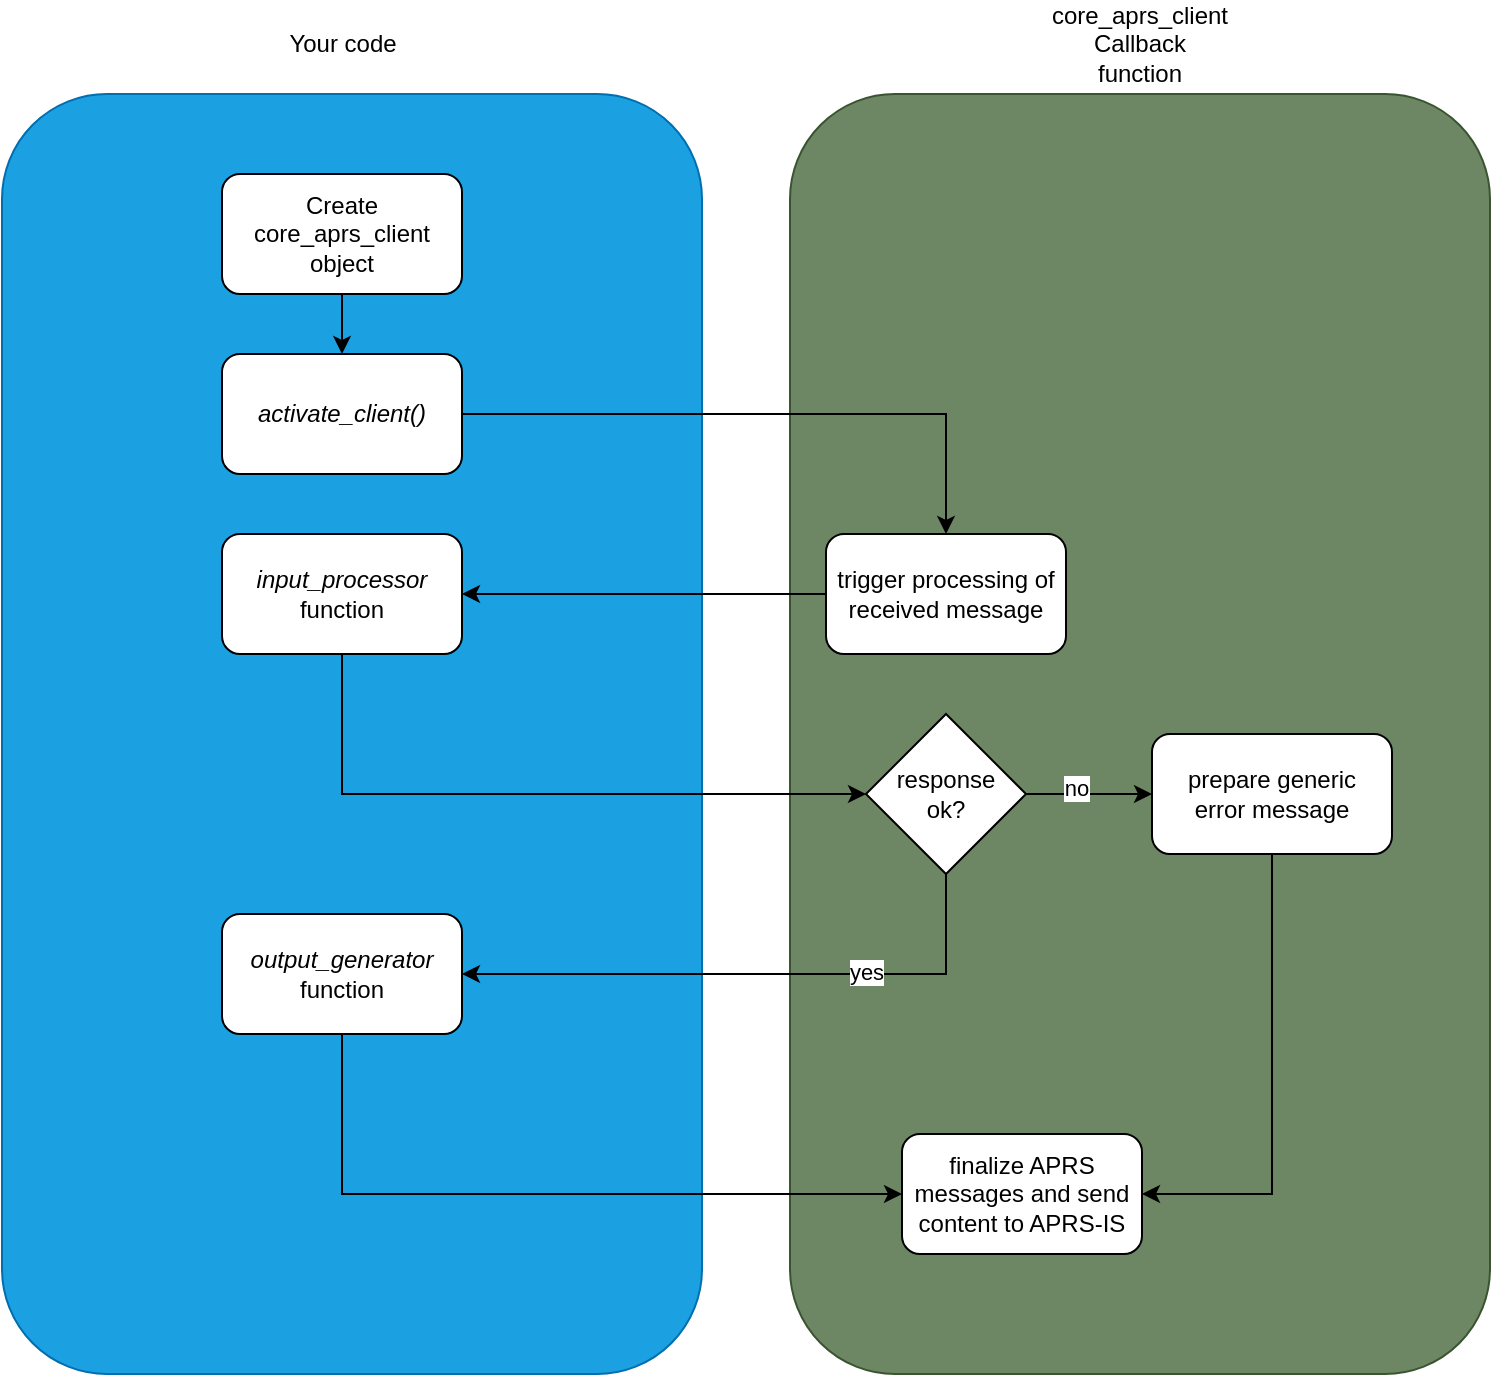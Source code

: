 <mxfile version="25.0.2">
  <diagram id="C5RBs43oDa-KdzZeNtuy" name="Page-1">
    <mxGraphModel dx="1114" dy="784" grid="1" gridSize="10" guides="1" tooltips="1" connect="1" arrows="1" fold="1" page="1" pageScale="1" pageWidth="827" pageHeight="1169" math="0" shadow="0">
      <root>
        <mxCell id="WIyWlLk6GJQsqaUBKTNV-0" />
        <mxCell id="WIyWlLk6GJQsqaUBKTNV-1" parent="WIyWlLk6GJQsqaUBKTNV-0" />
        <mxCell id="qIG0rRCN6dC-y2RODg-9-0" value="" style="rounded=1;whiteSpace=wrap;html=1;fillColor=#1ba1e2;fontColor=#ffffff;strokeColor=#006EAF;" vertex="1" parent="WIyWlLk6GJQsqaUBKTNV-1">
          <mxGeometry x="36" y="80" width="350" height="640" as="geometry" />
        </mxCell>
        <mxCell id="qIG0rRCN6dC-y2RODg-9-1" value="Your code" style="text;html=1;align=center;verticalAlign=middle;resizable=0;points=[];autosize=1;strokeColor=none;fillColor=none;" vertex="1" parent="WIyWlLk6GJQsqaUBKTNV-1">
          <mxGeometry x="166" y="40" width="80" height="30" as="geometry" />
        </mxCell>
        <mxCell id="qIG0rRCN6dC-y2RODg-9-2" value="" style="rounded=1;whiteSpace=wrap;html=1;fillColor=#6d8764;fontColor=#ffffff;strokeColor=#3A5431;" vertex="1" parent="WIyWlLk6GJQsqaUBKTNV-1">
          <mxGeometry x="430" y="80" width="350" height="640" as="geometry" />
        </mxCell>
        <mxCell id="qIG0rRCN6dC-y2RODg-9-3" value="core_aprs_client&lt;div&gt;Callback function&lt;/div&gt;" style="text;html=1;align=center;verticalAlign=middle;whiteSpace=wrap;rounded=0;" vertex="1" parent="WIyWlLk6GJQsqaUBKTNV-1">
          <mxGeometry x="575" y="40" width="60" height="30" as="geometry" />
        </mxCell>
        <mxCell id="qIG0rRCN6dC-y2RODg-9-4" value="Create&lt;div&gt;core_aprs_client&lt;/div&gt;&lt;div&gt;object&lt;/div&gt;" style="rounded=1;whiteSpace=wrap;html=1;" vertex="1" parent="WIyWlLk6GJQsqaUBKTNV-1">
          <mxGeometry x="146" y="120" width="120" height="60" as="geometry" />
        </mxCell>
        <mxCell id="qIG0rRCN6dC-y2RODg-9-5" value="&lt;i&gt;activate_client()&lt;/i&gt;" style="rounded=1;whiteSpace=wrap;html=1;" vertex="1" parent="WIyWlLk6GJQsqaUBKTNV-1">
          <mxGeometry x="146" y="210" width="120" height="60" as="geometry" />
        </mxCell>
        <mxCell id="qIG0rRCN6dC-y2RODg-9-7" value="&lt;i&gt;input_processor&lt;/i&gt;&lt;div&gt;function&lt;/div&gt;" style="rounded=1;whiteSpace=wrap;html=1;" vertex="1" parent="WIyWlLk6GJQsqaUBKTNV-1">
          <mxGeometry x="146" y="300" width="120" height="60" as="geometry" />
        </mxCell>
        <mxCell id="qIG0rRCN6dC-y2RODg-9-8" value="" style="endArrow=classic;html=1;rounded=0;exitX=0.5;exitY=1;exitDx=0;exitDy=0;entryX=0.5;entryY=0;entryDx=0;entryDy=0;" edge="1" parent="WIyWlLk6GJQsqaUBKTNV-1" source="qIG0rRCN6dC-y2RODg-9-4" target="qIG0rRCN6dC-y2RODg-9-5">
          <mxGeometry width="50" height="50" relative="1" as="geometry">
            <mxPoint x="406" y="430" as="sourcePoint" />
            <mxPoint x="456" y="380" as="targetPoint" />
          </mxGeometry>
        </mxCell>
        <mxCell id="qIG0rRCN6dC-y2RODg-9-9" value="" style="endArrow=classic;html=1;rounded=0;exitX=1;exitY=0.5;exitDx=0;exitDy=0;entryX=0.5;entryY=0;entryDx=0;entryDy=0;" edge="1" parent="WIyWlLk6GJQsqaUBKTNV-1" source="qIG0rRCN6dC-y2RODg-9-5" target="qIG0rRCN6dC-y2RODg-9-12">
          <mxGeometry width="50" height="50" relative="1" as="geometry">
            <mxPoint x="406" y="430" as="sourcePoint" />
            <mxPoint x="646" y="310" as="targetPoint" />
            <Array as="points">
              <mxPoint x="508" y="240" />
            </Array>
          </mxGeometry>
        </mxCell>
        <mxCell id="qIG0rRCN6dC-y2RODg-9-12" value="trigger processing of received message" style="rounded=1;whiteSpace=wrap;html=1;" vertex="1" parent="WIyWlLk6GJQsqaUBKTNV-1">
          <mxGeometry x="448" y="300" width="120" height="60" as="geometry" />
        </mxCell>
        <mxCell id="qIG0rRCN6dC-y2RODg-9-13" value="" style="endArrow=classic;html=1;rounded=0;entryX=1;entryY=0.5;entryDx=0;entryDy=0;exitX=0;exitY=0.5;exitDx=0;exitDy=0;" edge="1" parent="WIyWlLk6GJQsqaUBKTNV-1" source="qIG0rRCN6dC-y2RODg-9-12" target="qIG0rRCN6dC-y2RODg-9-7">
          <mxGeometry width="50" height="50" relative="1" as="geometry">
            <mxPoint x="406" y="430" as="sourcePoint" />
            <mxPoint x="456" y="380" as="targetPoint" />
          </mxGeometry>
        </mxCell>
        <mxCell id="qIG0rRCN6dC-y2RODg-9-15" value="response&lt;div&gt;ok?&lt;/div&gt;" style="rhombus;whiteSpace=wrap;html=1;" vertex="1" parent="WIyWlLk6GJQsqaUBKTNV-1">
          <mxGeometry x="468" y="390" width="80" height="80" as="geometry" />
        </mxCell>
        <mxCell id="qIG0rRCN6dC-y2RODg-9-16" value="" style="endArrow=classic;html=1;rounded=0;entryX=0;entryY=0.5;entryDx=0;entryDy=0;exitX=0.5;exitY=1;exitDx=0;exitDy=0;" edge="1" parent="WIyWlLk6GJQsqaUBKTNV-1" source="qIG0rRCN6dC-y2RODg-9-7" target="qIG0rRCN6dC-y2RODg-9-15">
          <mxGeometry width="50" height="50" relative="1" as="geometry">
            <mxPoint x="406" y="430" as="sourcePoint" />
            <mxPoint x="456" y="380" as="targetPoint" />
            <Array as="points">
              <mxPoint x="206" y="430" />
            </Array>
          </mxGeometry>
        </mxCell>
        <mxCell id="qIG0rRCN6dC-y2RODg-9-17" value="prepare generic&lt;div&gt;error message&lt;/div&gt;" style="rounded=1;whiteSpace=wrap;html=1;" vertex="1" parent="WIyWlLk6GJQsqaUBKTNV-1">
          <mxGeometry x="611" y="400" width="120" height="60" as="geometry" />
        </mxCell>
        <mxCell id="qIG0rRCN6dC-y2RODg-9-18" value="" style="endArrow=classic;html=1;rounded=0;entryX=0;entryY=0.5;entryDx=0;entryDy=0;exitX=1;exitY=0.5;exitDx=0;exitDy=0;" edge="1" parent="WIyWlLk6GJQsqaUBKTNV-1" source="qIG0rRCN6dC-y2RODg-9-15" target="qIG0rRCN6dC-y2RODg-9-17">
          <mxGeometry width="50" height="50" relative="1" as="geometry">
            <mxPoint x="406" y="430" as="sourcePoint" />
            <mxPoint x="456" y="380" as="targetPoint" />
          </mxGeometry>
        </mxCell>
        <mxCell id="qIG0rRCN6dC-y2RODg-9-19" value="no" style="edgeLabel;html=1;align=center;verticalAlign=middle;resizable=0;points=[];" vertex="1" connectable="0" parent="qIG0rRCN6dC-y2RODg-9-18">
          <mxGeometry x="-0.206" y="3" relative="1" as="geometry">
            <mxPoint as="offset" />
          </mxGeometry>
        </mxCell>
        <mxCell id="qIG0rRCN6dC-y2RODg-9-20" value="&lt;i&gt;output_generator&lt;/i&gt; function" style="rounded=1;whiteSpace=wrap;html=1;" vertex="1" parent="WIyWlLk6GJQsqaUBKTNV-1">
          <mxGeometry x="146" y="490" width="120" height="60" as="geometry" />
        </mxCell>
        <mxCell id="qIG0rRCN6dC-y2RODg-9-21" value="" style="endArrow=classic;html=1;rounded=0;exitX=0.5;exitY=1;exitDx=0;exitDy=0;entryX=1;entryY=0.5;entryDx=0;entryDy=0;" edge="1" parent="WIyWlLk6GJQsqaUBKTNV-1" source="qIG0rRCN6dC-y2RODg-9-15" target="qIG0rRCN6dC-y2RODg-9-20">
          <mxGeometry width="50" height="50" relative="1" as="geometry">
            <mxPoint x="406" y="430" as="sourcePoint" />
            <mxPoint x="456" y="380" as="targetPoint" />
            <Array as="points">
              <mxPoint x="508" y="520" />
            </Array>
          </mxGeometry>
        </mxCell>
        <mxCell id="qIG0rRCN6dC-y2RODg-9-22" value="yes" style="edgeLabel;html=1;align=center;verticalAlign=middle;resizable=0;points=[];" vertex="1" connectable="0" parent="qIG0rRCN6dC-y2RODg-9-21">
          <mxGeometry x="-0.379" y="-1" relative="1" as="geometry">
            <mxPoint as="offset" />
          </mxGeometry>
        </mxCell>
        <mxCell id="qIG0rRCN6dC-y2RODg-9-23" value="finalize APRS messages and send content to APRS-IS" style="rounded=1;whiteSpace=wrap;html=1;" vertex="1" parent="WIyWlLk6GJQsqaUBKTNV-1">
          <mxGeometry x="486" y="600" width="120" height="60" as="geometry" />
        </mxCell>
        <mxCell id="qIG0rRCN6dC-y2RODg-9-24" value="" style="endArrow=classic;html=1;rounded=0;entryX=1;entryY=0.5;entryDx=0;entryDy=0;exitX=0.5;exitY=1;exitDx=0;exitDy=0;" edge="1" parent="WIyWlLk6GJQsqaUBKTNV-1" source="qIG0rRCN6dC-y2RODg-9-17" target="qIG0rRCN6dC-y2RODg-9-23">
          <mxGeometry width="50" height="50" relative="1" as="geometry">
            <mxPoint x="646" y="560" as="sourcePoint" />
            <mxPoint x="696" y="510" as="targetPoint" />
            <Array as="points">
              <mxPoint x="671" y="630" />
            </Array>
          </mxGeometry>
        </mxCell>
        <mxCell id="qIG0rRCN6dC-y2RODg-9-25" value="" style="endArrow=classic;html=1;rounded=0;entryX=0;entryY=0.5;entryDx=0;entryDy=0;exitX=0.5;exitY=1;exitDx=0;exitDy=0;" edge="1" parent="WIyWlLk6GJQsqaUBKTNV-1" source="qIG0rRCN6dC-y2RODg-9-20" target="qIG0rRCN6dC-y2RODg-9-23">
          <mxGeometry width="50" height="50" relative="1" as="geometry">
            <mxPoint x="406" y="430" as="sourcePoint" />
            <mxPoint x="456" y="380" as="targetPoint" />
            <Array as="points">
              <mxPoint x="206" y="630" />
            </Array>
          </mxGeometry>
        </mxCell>
      </root>
    </mxGraphModel>
  </diagram>
</mxfile>
